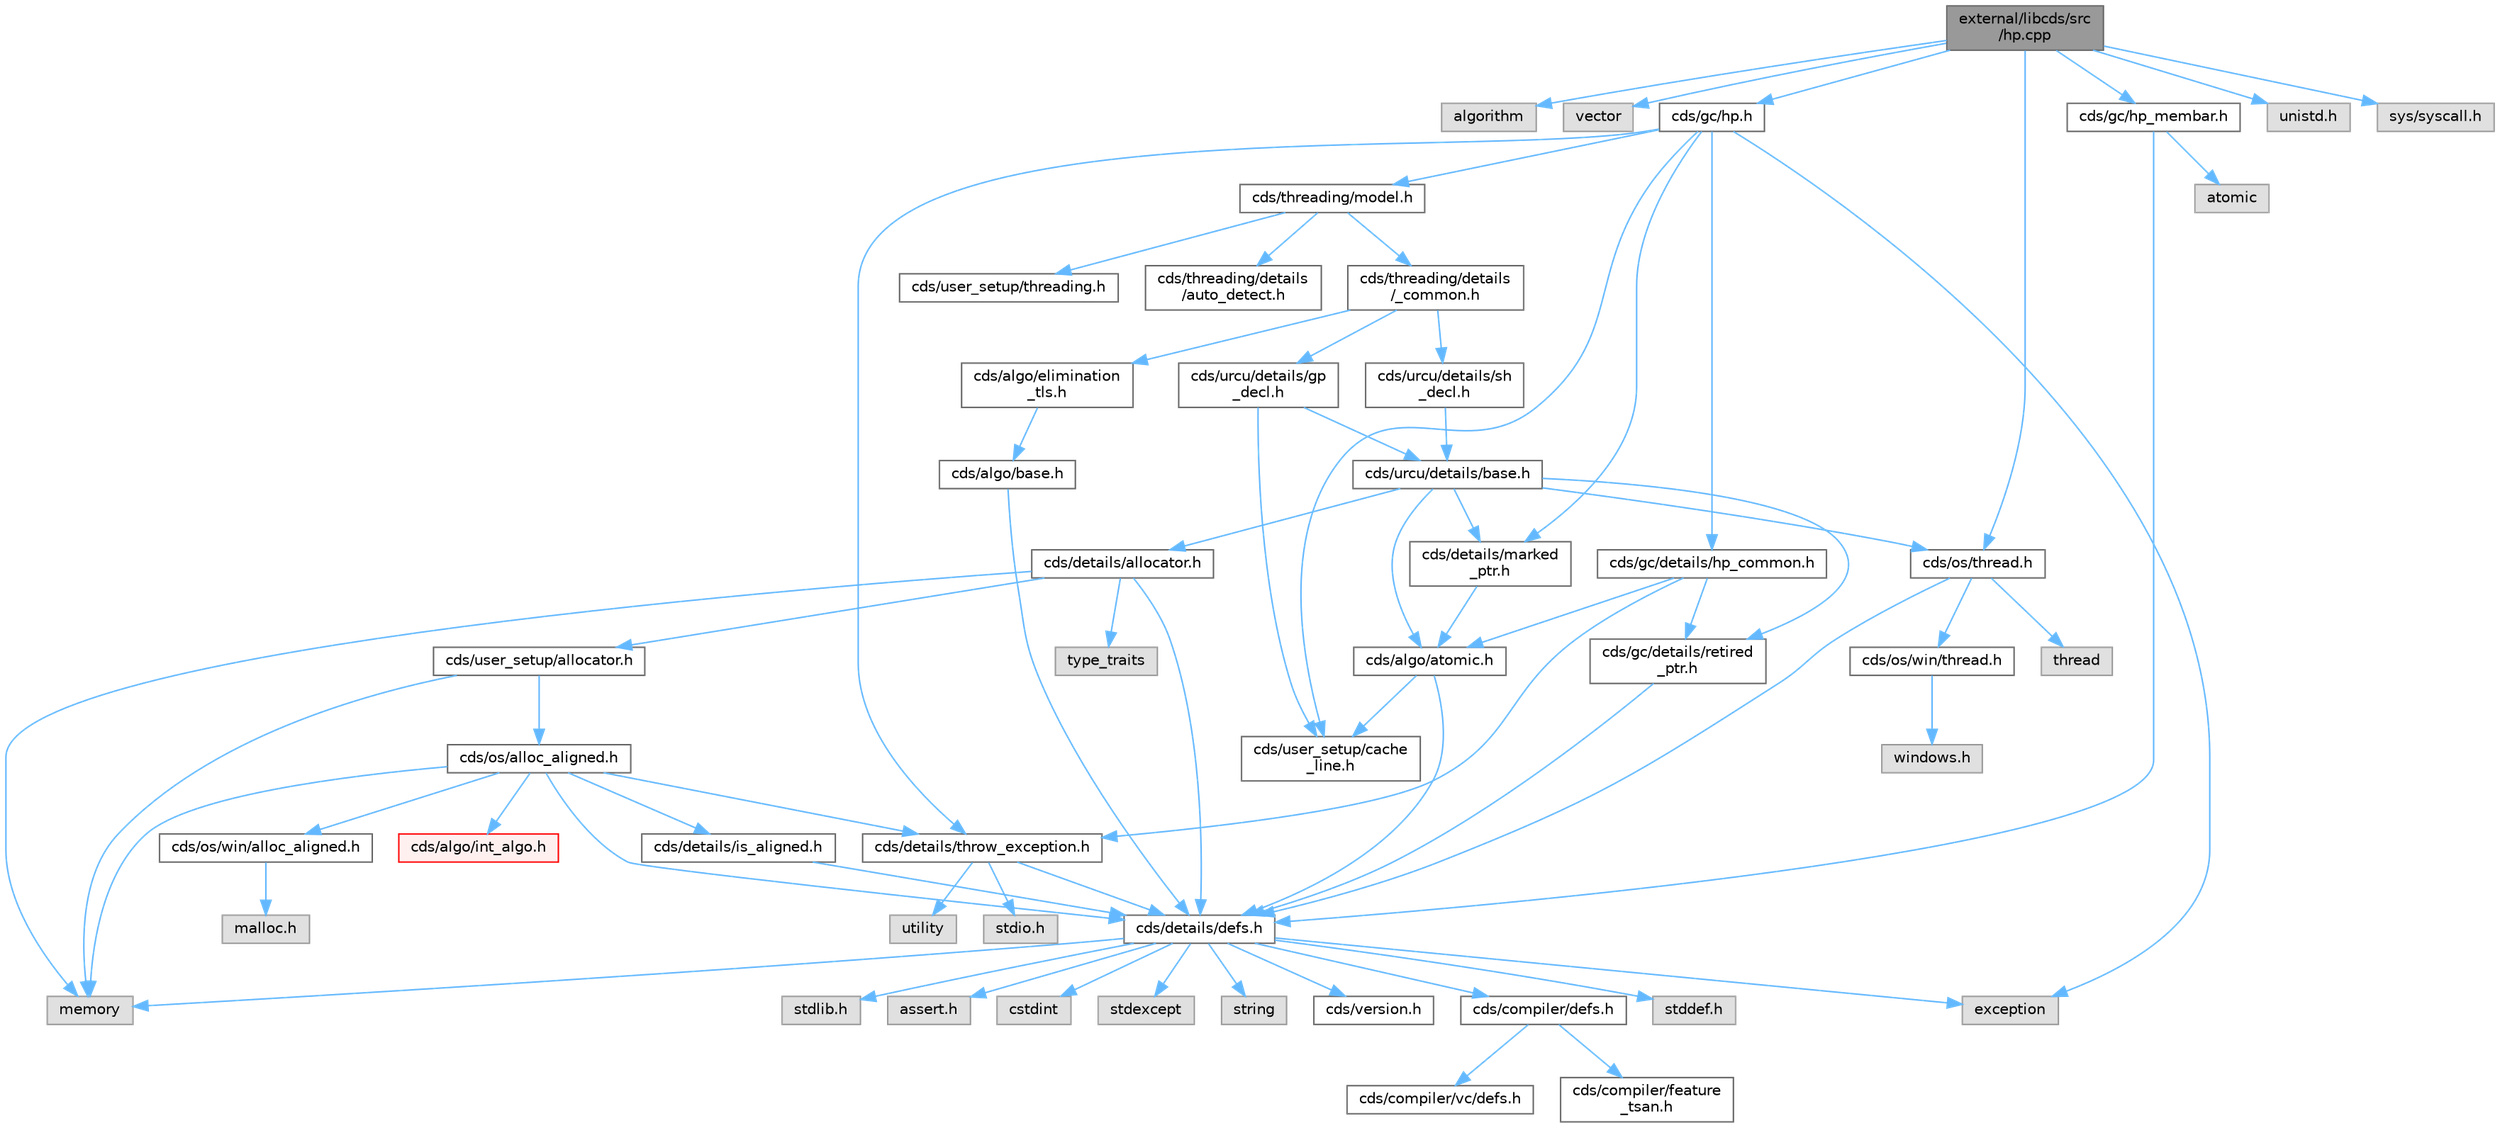digraph "external/libcds/src/hp.cpp"
{
 // LATEX_PDF_SIZE
  bgcolor="transparent";
  edge [fontname=Helvetica,fontsize=10,labelfontname=Helvetica,labelfontsize=10];
  node [fontname=Helvetica,fontsize=10,shape=box,height=0.2,width=0.4];
  Node1 [id="Node000001",label="external/libcds/src\l/hp.cpp",height=0.2,width=0.4,color="gray40", fillcolor="grey60", style="filled", fontcolor="black",tooltip=" "];
  Node1 -> Node2 [id="edge72_Node000001_Node000002",color="steelblue1",style="solid",tooltip=" "];
  Node2 [id="Node000002",label="algorithm",height=0.2,width=0.4,color="grey60", fillcolor="#E0E0E0", style="filled",tooltip=" "];
  Node1 -> Node3 [id="edge73_Node000001_Node000003",color="steelblue1",style="solid",tooltip=" "];
  Node3 [id="Node000003",label="vector",height=0.2,width=0.4,color="grey60", fillcolor="#E0E0E0", style="filled",tooltip=" "];
  Node1 -> Node4 [id="edge74_Node000001_Node000004",color="steelblue1",style="solid",tooltip=" "];
  Node4 [id="Node000004",label="cds/gc/hp.h",height=0.2,width=0.4,color="grey40", fillcolor="white", style="filled",URL="$hp_8h.html",tooltip=" "];
  Node4 -> Node5 [id="edge75_Node000004_Node000005",color="steelblue1",style="solid",tooltip=" "];
  Node5 [id="Node000005",label="exception",height=0.2,width=0.4,color="grey60", fillcolor="#E0E0E0", style="filled",tooltip=" "];
  Node4 -> Node6 [id="edge76_Node000004_Node000006",color="steelblue1",style="solid",tooltip=" "];
  Node6 [id="Node000006",label="cds/gc/details/hp_common.h",height=0.2,width=0.4,color="grey40", fillcolor="white", style="filled",URL="$hp__common_8h.html",tooltip=" "];
  Node6 -> Node7 [id="edge77_Node000006_Node000007",color="steelblue1",style="solid",tooltip=" "];
  Node7 [id="Node000007",label="cds/algo/atomic.h",height=0.2,width=0.4,color="grey40", fillcolor="white", style="filled",URL="$external_2libcds_2cds_2algo_2atomic_8h.html",tooltip=" "];
  Node7 -> Node8 [id="edge78_Node000007_Node000008",color="steelblue1",style="solid",tooltip=" "];
  Node8 [id="Node000008",label="cds/details/defs.h",height=0.2,width=0.4,color="grey40", fillcolor="white", style="filled",URL="$details_2defs_8h.html",tooltip=" "];
  Node8 -> Node9 [id="edge79_Node000008_Node000009",color="steelblue1",style="solid",tooltip=" "];
  Node9 [id="Node000009",label="stddef.h",height=0.2,width=0.4,color="grey60", fillcolor="#E0E0E0", style="filled",tooltip=" "];
  Node8 -> Node10 [id="edge80_Node000008_Node000010",color="steelblue1",style="solid",tooltip=" "];
  Node10 [id="Node000010",label="stdlib.h",height=0.2,width=0.4,color="grey60", fillcolor="#E0E0E0", style="filled",tooltip=" "];
  Node8 -> Node11 [id="edge81_Node000008_Node000011",color="steelblue1",style="solid",tooltip=" "];
  Node11 [id="Node000011",label="assert.h",height=0.2,width=0.4,color="grey60", fillcolor="#E0E0E0", style="filled",tooltip=" "];
  Node8 -> Node12 [id="edge82_Node000008_Node000012",color="steelblue1",style="solid",tooltip=" "];
  Node12 [id="Node000012",label="cstdint",height=0.2,width=0.4,color="grey60", fillcolor="#E0E0E0", style="filled",tooltip=" "];
  Node8 -> Node5 [id="edge83_Node000008_Node000005",color="steelblue1",style="solid",tooltip=" "];
  Node8 -> Node13 [id="edge84_Node000008_Node000013",color="steelblue1",style="solid",tooltip=" "];
  Node13 [id="Node000013",label="stdexcept",height=0.2,width=0.4,color="grey60", fillcolor="#E0E0E0", style="filled",tooltip=" "];
  Node8 -> Node14 [id="edge85_Node000008_Node000014",color="steelblue1",style="solid",tooltip=" "];
  Node14 [id="Node000014",label="string",height=0.2,width=0.4,color="grey60", fillcolor="#E0E0E0", style="filled",tooltip=" "];
  Node8 -> Node15 [id="edge86_Node000008_Node000015",color="steelblue1",style="solid",tooltip=" "];
  Node15 [id="Node000015",label="memory",height=0.2,width=0.4,color="grey60", fillcolor="#E0E0E0", style="filled",tooltip=" "];
  Node8 -> Node16 [id="edge87_Node000008_Node000016",color="steelblue1",style="solid",tooltip=" "];
  Node16 [id="Node000016",label="cds/version.h",height=0.2,width=0.4,color="grey40", fillcolor="white", style="filled",URL="$external_2libcds_2cds_2version_8h.html",tooltip=" "];
  Node8 -> Node17 [id="edge88_Node000008_Node000017",color="steelblue1",style="solid",tooltip=" "];
  Node17 [id="Node000017",label="cds/compiler/defs.h",height=0.2,width=0.4,color="grey40", fillcolor="white", style="filled",URL="$compiler_2defs_8h.html",tooltip=" "];
  Node17 -> Node18 [id="edge89_Node000017_Node000018",color="steelblue1",style="solid",tooltip=" "];
  Node18 [id="Node000018",label="cds/compiler/vc/defs.h",height=0.2,width=0.4,color="grey40", fillcolor="white", style="filled",URL="$compiler_2vc_2defs_8h.html",tooltip=" "];
  Node17 -> Node19 [id="edge90_Node000017_Node000019",color="steelblue1",style="solid",tooltip=" "];
  Node19 [id="Node000019",label="cds/compiler/feature\l_tsan.h",height=0.2,width=0.4,color="grey40", fillcolor="white", style="filled",URL="$feature__tsan_8h.html",tooltip=" "];
  Node7 -> Node20 [id="edge91_Node000007_Node000020",color="steelblue1",style="solid",tooltip=" "];
  Node20 [id="Node000020",label="cds/user_setup/cache\l_line.h",height=0.2,width=0.4,color="grey40", fillcolor="white", style="filled",URL="$cache__line_8h.html",tooltip="Cache-line size definition"];
  Node6 -> Node21 [id="edge92_Node000006_Node000021",color="steelblue1",style="solid",tooltip=" "];
  Node21 [id="Node000021",label="cds/gc/details/retired\l_ptr.h",height=0.2,width=0.4,color="grey40", fillcolor="white", style="filled",URL="$retired__ptr_8h.html",tooltip=" "];
  Node21 -> Node8 [id="edge93_Node000021_Node000008",color="steelblue1",style="solid",tooltip=" "];
  Node6 -> Node22 [id="edge94_Node000006_Node000022",color="steelblue1",style="solid",tooltip=" "];
  Node22 [id="Node000022",label="cds/details/throw_exception.h",height=0.2,width=0.4,color="grey40", fillcolor="white", style="filled",URL="$throw__exception_8h.html",tooltip=" "];
  Node22 -> Node8 [id="edge95_Node000022_Node000008",color="steelblue1",style="solid",tooltip=" "];
  Node22 -> Node23 [id="edge96_Node000022_Node000023",color="steelblue1",style="solid",tooltip=" "];
  Node23 [id="Node000023",label="stdio.h",height=0.2,width=0.4,color="grey60", fillcolor="#E0E0E0", style="filled",tooltip=" "];
  Node22 -> Node24 [id="edge97_Node000022_Node000024",color="steelblue1",style="solid",tooltip=" "];
  Node24 [id="Node000024",label="utility",height=0.2,width=0.4,color="grey60", fillcolor="#E0E0E0", style="filled",tooltip=" "];
  Node4 -> Node25 [id="edge98_Node000004_Node000025",color="steelblue1",style="solid",tooltip=" "];
  Node25 [id="Node000025",label="cds/threading/model.h",height=0.2,width=0.4,color="grey40", fillcolor="white", style="filled",URL="$model_8h.html",tooltip=" "];
  Node25 -> Node26 [id="edge99_Node000025_Node000026",color="steelblue1",style="solid",tooltip=" "];
  Node26 [id="Node000026",label="cds/threading/details\l/_common.h",height=0.2,width=0.4,color="grey40", fillcolor="white", style="filled",URL="$__common_8h.html",tooltip=" "];
  Node26 -> Node27 [id="edge100_Node000026_Node000027",color="steelblue1",style="solid",tooltip=" "];
  Node27 [id="Node000027",label="cds/urcu/details/gp\l_decl.h",height=0.2,width=0.4,color="grey40", fillcolor="white", style="filled",URL="$gp__decl_8h.html",tooltip=" "];
  Node27 -> Node28 [id="edge101_Node000027_Node000028",color="steelblue1",style="solid",tooltip=" "];
  Node28 [id="Node000028",label="cds/urcu/details/base.h",height=0.2,width=0.4,color="grey40", fillcolor="white", style="filled",URL="$external_2libcds_2cds_2urcu_2details_2base_8h.html",tooltip=" "];
  Node28 -> Node7 [id="edge102_Node000028_Node000007",color="steelblue1",style="solid",tooltip=" "];
  Node28 -> Node21 [id="edge103_Node000028_Node000021",color="steelblue1",style="solid",tooltip=" "];
  Node28 -> Node29 [id="edge104_Node000028_Node000029",color="steelblue1",style="solid",tooltip=" "];
  Node29 [id="Node000029",label="cds/details/allocator.h",height=0.2,width=0.4,color="grey40", fillcolor="white", style="filled",URL="$external_2libcds_2cds_2details_2allocator_8h.html",tooltip=" "];
  Node29 -> Node30 [id="edge105_Node000029_Node000030",color="steelblue1",style="solid",tooltip=" "];
  Node30 [id="Node000030",label="type_traits",height=0.2,width=0.4,color="grey60", fillcolor="#E0E0E0", style="filled",tooltip=" "];
  Node29 -> Node15 [id="edge106_Node000029_Node000015",color="steelblue1",style="solid",tooltip=" "];
  Node29 -> Node8 [id="edge107_Node000029_Node000008",color="steelblue1",style="solid",tooltip=" "];
  Node29 -> Node31 [id="edge108_Node000029_Node000031",color="steelblue1",style="solid",tooltip=" "];
  Node31 [id="Node000031",label="cds/user_setup/allocator.h",height=0.2,width=0.4,color="grey40", fillcolor="white", style="filled",URL="$external_2libcds_2cds_2user__setup_2allocator_8h.html",tooltip="Default implementation of allocator classes."];
  Node31 -> Node15 [id="edge109_Node000031_Node000015",color="steelblue1",style="solid",tooltip=" "];
  Node31 -> Node32 [id="edge110_Node000031_Node000032",color="steelblue1",style="solid",tooltip=" "];
  Node32 [id="Node000032",label="cds/os/alloc_aligned.h",height=0.2,width=0.4,color="grey40", fillcolor="white", style="filled",URL="$alloc__aligned_8h.html",tooltip=" "];
  Node32 -> Node8 [id="edge111_Node000032_Node000008",color="steelblue1",style="solid",tooltip=" "];
  Node32 -> Node33 [id="edge112_Node000032_Node000033",color="steelblue1",style="solid",tooltip=" "];
  Node33 [id="Node000033",label="cds/os/win/alloc_aligned.h",height=0.2,width=0.4,color="grey40", fillcolor="white", style="filled",URL="$win_2alloc__aligned_8h.html",tooltip=" "];
  Node33 -> Node34 [id="edge113_Node000033_Node000034",color="steelblue1",style="solid",tooltip=" "];
  Node34 [id="Node000034",label="malloc.h",height=0.2,width=0.4,color="grey60", fillcolor="#E0E0E0", style="filled",tooltip=" "];
  Node32 -> Node15 [id="edge114_Node000032_Node000015",color="steelblue1",style="solid",tooltip=" "];
  Node32 -> Node35 [id="edge115_Node000032_Node000035",color="steelblue1",style="solid",tooltip=" "];
  Node35 [id="Node000035",label="cds/details/is_aligned.h",height=0.2,width=0.4,color="grey40", fillcolor="white", style="filled",URL="$is__aligned_8h.html",tooltip=" "];
  Node35 -> Node8 [id="edge116_Node000035_Node000008",color="steelblue1",style="solid",tooltip=" "];
  Node32 -> Node36 [id="edge117_Node000032_Node000036",color="steelblue1",style="solid",tooltip=" "];
  Node36 [id="Node000036",label="cds/algo/int_algo.h",height=0.2,width=0.4,color="red", fillcolor="#FFF0F0", style="filled",URL="$int__algo_8h.html",tooltip=" "];
  Node32 -> Node22 [id="edge118_Node000032_Node000022",color="steelblue1",style="solid",tooltip=" "];
  Node28 -> Node44 [id="edge119_Node000028_Node000044",color="steelblue1",style="solid",tooltip=" "];
  Node44 [id="Node000044",label="cds/os/thread.h",height=0.2,width=0.4,color="grey40", fillcolor="white", style="filled",URL="$cds_2os_2thread_8h.html",tooltip=" "];
  Node44 -> Node41 [id="edge120_Node000044_Node000041",color="steelblue1",style="solid",tooltip=" "];
  Node41 [id="Node000041",label="thread",height=0.2,width=0.4,color="grey60", fillcolor="#E0E0E0", style="filled",tooltip=" "];
  Node44 -> Node8 [id="edge121_Node000044_Node000008",color="steelblue1",style="solid",tooltip=" "];
  Node44 -> Node45 [id="edge122_Node000044_Node000045",color="steelblue1",style="solid",tooltip=" "];
  Node45 [id="Node000045",label="cds/os/win/thread.h",height=0.2,width=0.4,color="grey40", fillcolor="white", style="filled",URL="$cds_2os_2win_2thread_8h.html",tooltip=" "];
  Node45 -> Node46 [id="edge123_Node000045_Node000046",color="steelblue1",style="solid",tooltip=" "];
  Node46 [id="Node000046",label="windows.h",height=0.2,width=0.4,color="grey60", fillcolor="#E0E0E0", style="filled",tooltip=" "];
  Node28 -> Node47 [id="edge124_Node000028_Node000047",color="steelblue1",style="solid",tooltip=" "];
  Node47 [id="Node000047",label="cds/details/marked\l_ptr.h",height=0.2,width=0.4,color="grey40", fillcolor="white", style="filled",URL="$marked__ptr_8h.html",tooltip=" "];
  Node47 -> Node7 [id="edge125_Node000047_Node000007",color="steelblue1",style="solid",tooltip=" "];
  Node27 -> Node20 [id="edge126_Node000027_Node000020",color="steelblue1",style="solid",tooltip=" "];
  Node26 -> Node48 [id="edge127_Node000026_Node000048",color="steelblue1",style="solid",tooltip=" "];
  Node48 [id="Node000048",label="cds/urcu/details/sh\l_decl.h",height=0.2,width=0.4,color="grey40", fillcolor="white", style="filled",URL="$sh__decl_8h.html",tooltip=" "];
  Node48 -> Node28 [id="edge128_Node000048_Node000028",color="steelblue1",style="solid",tooltip=" "];
  Node26 -> Node49 [id="edge129_Node000026_Node000049",color="steelblue1",style="solid",tooltip=" "];
  Node49 [id="Node000049",label="cds/algo/elimination\l_tls.h",height=0.2,width=0.4,color="grey40", fillcolor="white", style="filled",URL="$elimination__tls_8h.html",tooltip=" "];
  Node49 -> Node50 [id="edge130_Node000049_Node000050",color="steelblue1",style="solid",tooltip=" "];
  Node50 [id="Node000050",label="cds/algo/base.h",height=0.2,width=0.4,color="grey40", fillcolor="white", style="filled",URL="$external_2libcds_2cds_2algo_2base_8h.html",tooltip=" "];
  Node50 -> Node8 [id="edge131_Node000050_Node000008",color="steelblue1",style="solid",tooltip=" "];
  Node25 -> Node51 [id="edge132_Node000025_Node000051",color="steelblue1",style="solid",tooltip=" "];
  Node51 [id="Node000051",label="cds/user_setup/threading.h",height=0.2,width=0.4,color="grey40", fillcolor="white", style="filled",URL="$external_2libcds_2cds_2user__setup_2threading_8h.html",tooltip=" "];
  Node25 -> Node52 [id="edge133_Node000025_Node000052",color="steelblue1",style="solid",tooltip=" "];
  Node52 [id="Node000052",label="cds/threading/details\l/auto_detect.h",height=0.2,width=0.4,color="grey40", fillcolor="white", style="filled",URL="$auto__detect_8h.html",tooltip=" "];
  Node4 -> Node22 [id="edge134_Node000004_Node000022",color="steelblue1",style="solid",tooltip=" "];
  Node4 -> Node47 [id="edge135_Node000004_Node000047",color="steelblue1",style="solid",tooltip=" "];
  Node4 -> Node20 [id="edge136_Node000004_Node000020",color="steelblue1",style="solid",tooltip=" "];
  Node1 -> Node44 [id="edge137_Node000001_Node000044",color="steelblue1",style="solid",tooltip=" "];
  Node1 -> Node53 [id="edge138_Node000001_Node000053",color="steelblue1",style="solid",tooltip=" "];
  Node53 [id="Node000053",label="cds/gc/hp_membar.h",height=0.2,width=0.4,color="grey40", fillcolor="white", style="filled",URL="$hp__membar_8h.html",tooltip=" "];
  Node53 -> Node8 [id="edge139_Node000053_Node000008",color="steelblue1",style="solid",tooltip=" "];
  Node53 -> Node54 [id="edge140_Node000053_Node000054",color="steelblue1",style="solid",tooltip=" "];
  Node54 [id="Node000054",label="atomic",height=0.2,width=0.4,color="grey60", fillcolor="#E0E0E0", style="filled",tooltip=" "];
  Node1 -> Node55 [id="edge141_Node000001_Node000055",color="steelblue1",style="solid",tooltip=" "];
  Node55 [id="Node000055",label="unistd.h",height=0.2,width=0.4,color="grey60", fillcolor="#E0E0E0", style="filled",tooltip=" "];
  Node1 -> Node56 [id="edge142_Node000001_Node000056",color="steelblue1",style="solid",tooltip=" "];
  Node56 [id="Node000056",label="sys/syscall.h",height=0.2,width=0.4,color="grey60", fillcolor="#E0E0E0", style="filled",tooltip=" "];
}
